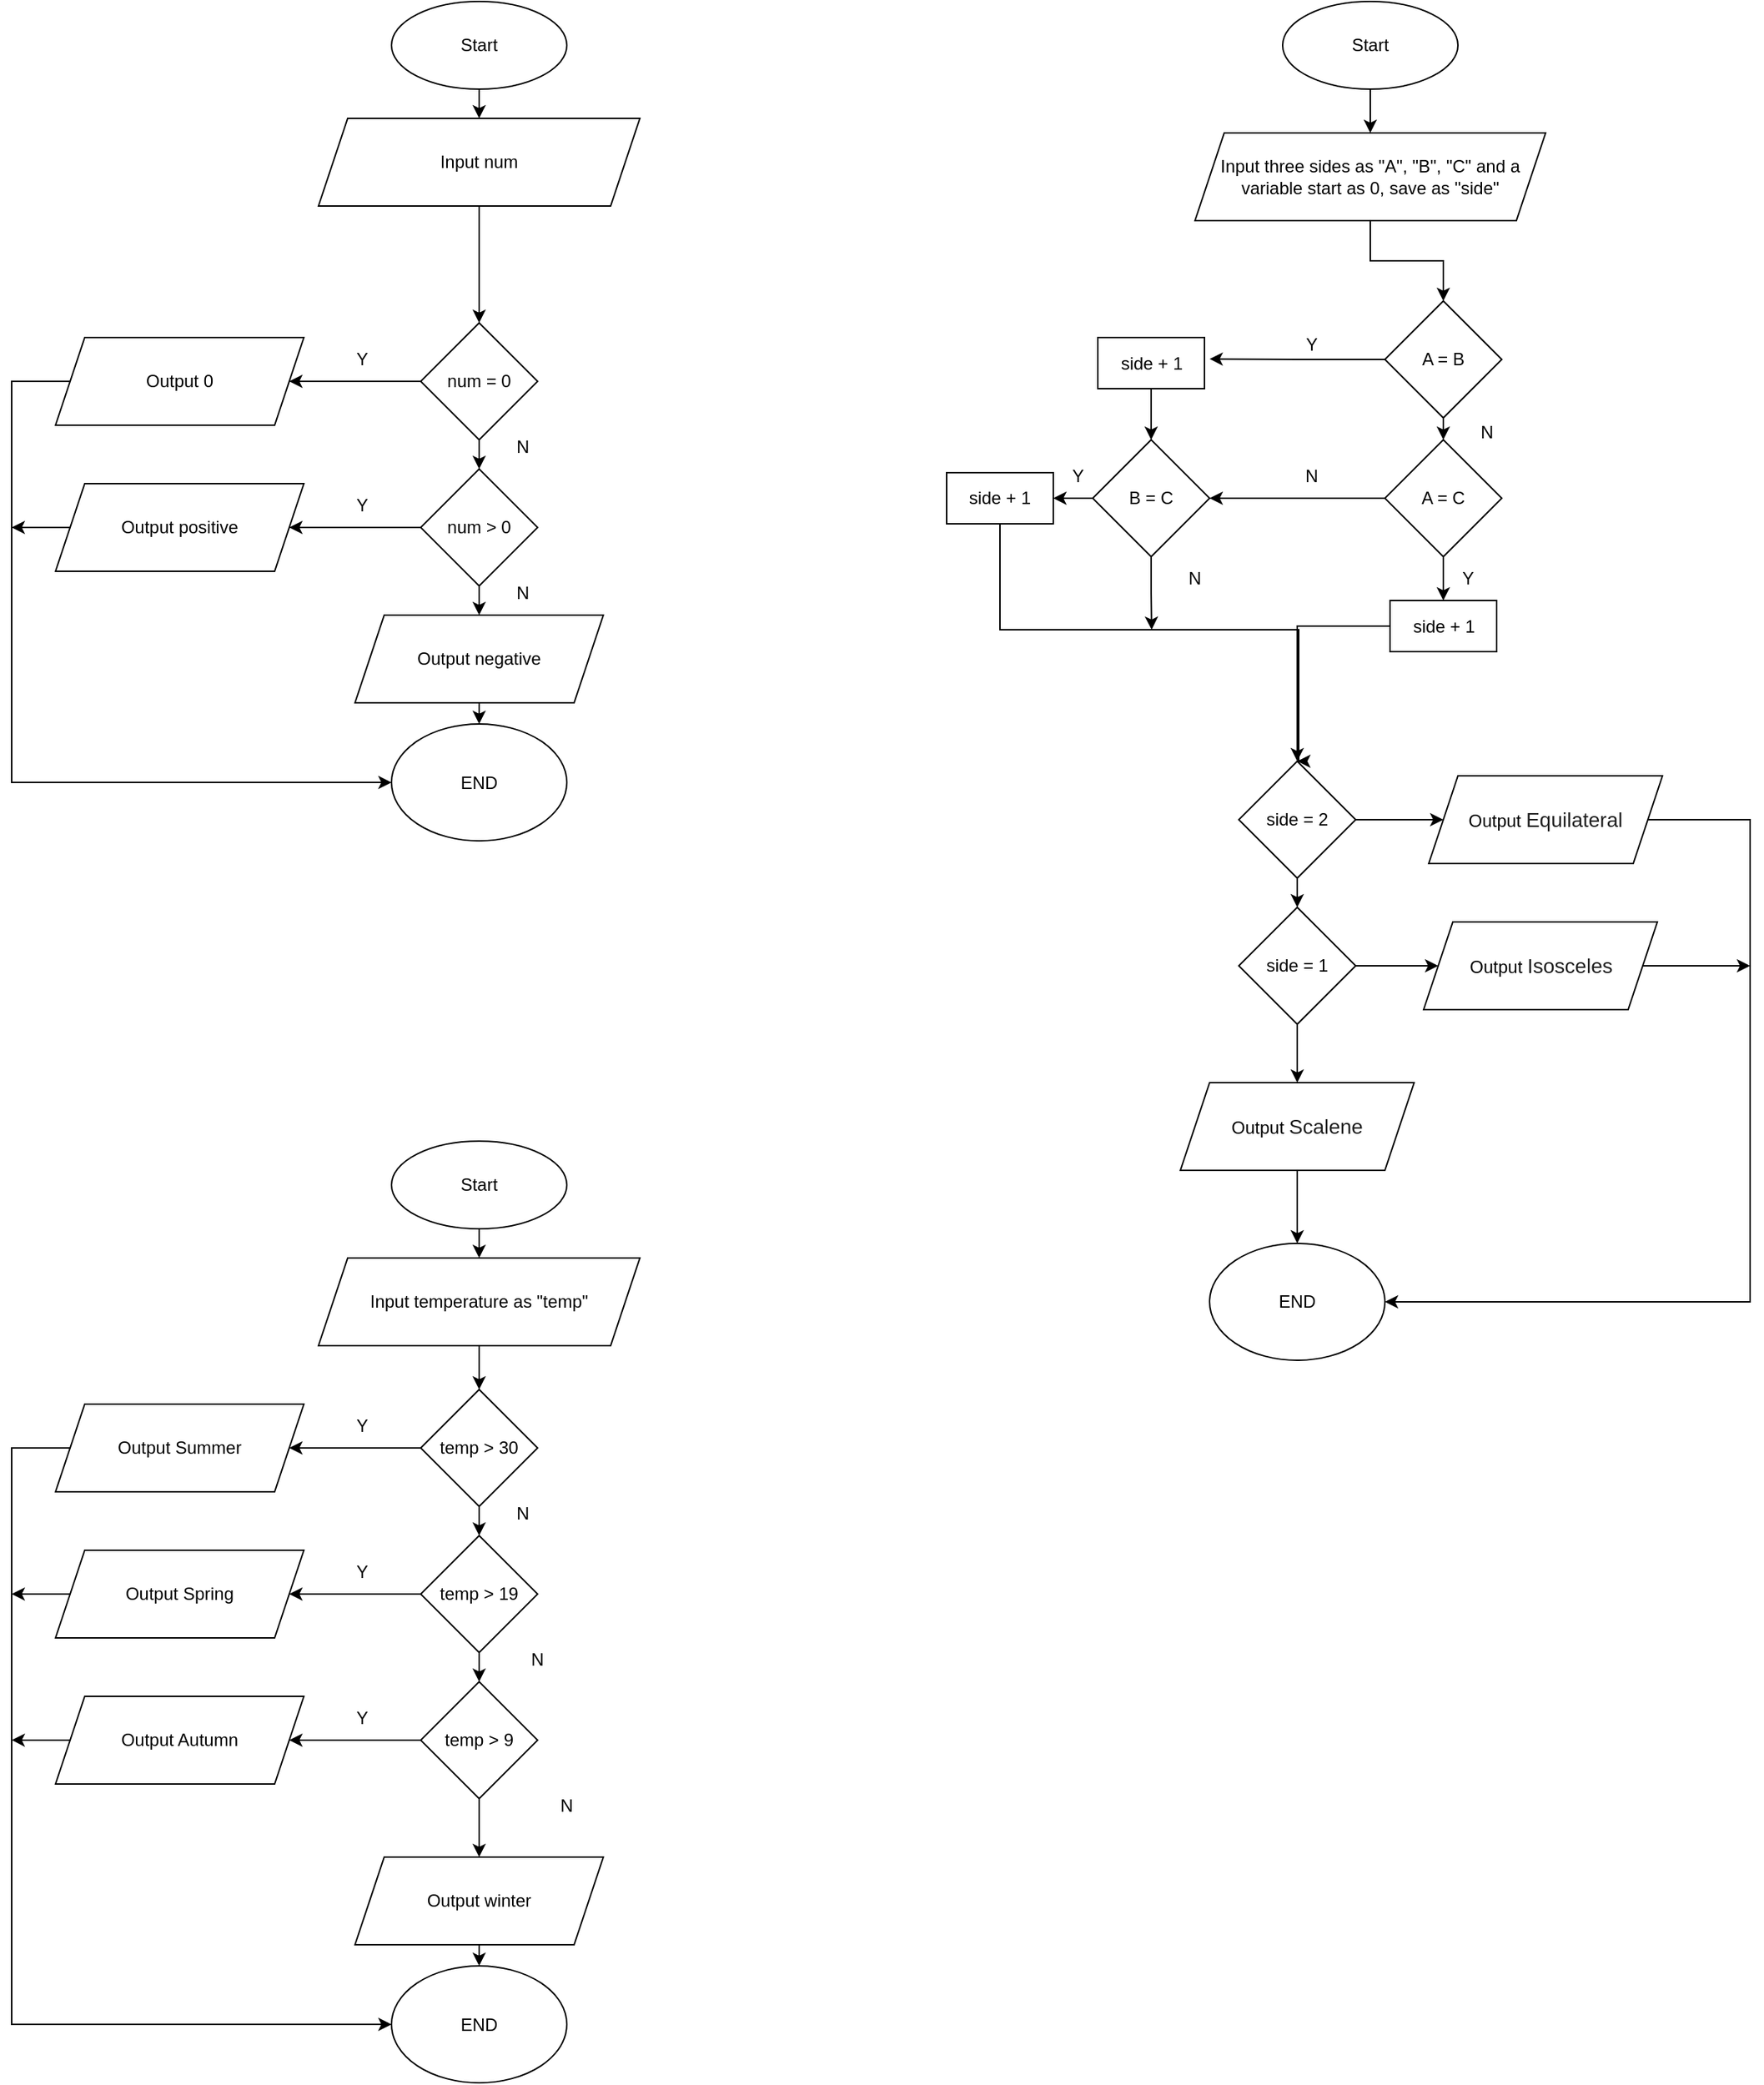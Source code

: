<mxfile version="26.2.2">
  <diagram name="第 1 页" id="eC2Kco5h_vt9p9tLWTmq">
    <mxGraphModel dx="1519" dy="955" grid="1" gridSize="10" guides="1" tooltips="1" connect="1" arrows="1" fold="1" page="1" pageScale="1" pageWidth="827" pageHeight="1169" math="0" shadow="0">
      <root>
        <mxCell id="0" />
        <mxCell id="1" parent="0" />
        <mxCell id="uq4aCa0WkTKRPATRxZhl-22" style="edgeStyle=orthogonalEdgeStyle;rounded=0;orthogonalLoop=1;jettySize=auto;html=1;exitX=0.5;exitY=1;exitDx=0;exitDy=0;entryX=0.5;entryY=0;entryDx=0;entryDy=0;" parent="1" source="uq4aCa0WkTKRPATRxZhl-1" target="uq4aCa0WkTKRPATRxZhl-2" edge="1">
          <mxGeometry relative="1" as="geometry" />
        </mxCell>
        <mxCell id="uq4aCa0WkTKRPATRxZhl-1" value="Start" style="ellipse;whiteSpace=wrap;html=1;" parent="1" vertex="1">
          <mxGeometry x="380" y="90" width="120" height="60" as="geometry" />
        </mxCell>
        <mxCell id="uq4aCa0WkTKRPATRxZhl-21" style="edgeStyle=orthogonalEdgeStyle;rounded=0;orthogonalLoop=1;jettySize=auto;html=1;exitX=0.5;exitY=1;exitDx=0;exitDy=0;entryX=0.5;entryY=0;entryDx=0;entryDy=0;" parent="1" source="uq4aCa0WkTKRPATRxZhl-2" target="uq4aCa0WkTKRPATRxZhl-10" edge="1">
          <mxGeometry relative="1" as="geometry">
            <mxPoint x="440" y="250.0" as="targetPoint" />
          </mxGeometry>
        </mxCell>
        <mxCell id="uq4aCa0WkTKRPATRxZhl-2" value="Input num" style="shape=parallelogram;perimeter=parallelogramPerimeter;whiteSpace=wrap;html=1;fixedSize=1;" parent="1" vertex="1">
          <mxGeometry x="330" y="170" width="220" height="60" as="geometry" />
        </mxCell>
        <mxCell id="qsWvdxj1EgRxqHzuY-iP-4" style="edgeStyle=orthogonalEdgeStyle;rounded=0;orthogonalLoop=1;jettySize=auto;html=1;exitX=0.5;exitY=1;exitDx=0;exitDy=0;entryX=0.5;entryY=0;entryDx=0;entryDy=0;" edge="1" parent="1" source="uq4aCa0WkTKRPATRxZhl-10" target="qsWvdxj1EgRxqHzuY-iP-1">
          <mxGeometry relative="1" as="geometry" />
        </mxCell>
        <mxCell id="qsWvdxj1EgRxqHzuY-iP-7" style="edgeStyle=orthogonalEdgeStyle;rounded=0;orthogonalLoop=1;jettySize=auto;html=1;exitX=0;exitY=0.5;exitDx=0;exitDy=0;" edge="1" parent="1" source="uq4aCa0WkTKRPATRxZhl-10" target="qsWvdxj1EgRxqHzuY-iP-3">
          <mxGeometry relative="1" as="geometry" />
        </mxCell>
        <mxCell id="uq4aCa0WkTKRPATRxZhl-10" value="num = 0" style="rhombus;whiteSpace=wrap;html=1;" parent="1" vertex="1">
          <mxGeometry x="400" y="310" width="80" height="80" as="geometry" />
        </mxCell>
        <mxCell id="uq4aCa0WkTKRPATRxZhl-24" style="edgeStyle=orthogonalEdgeStyle;rounded=0;orthogonalLoop=1;jettySize=auto;html=1;exitX=0.5;exitY=1;exitDx=0;exitDy=0;entryX=0.5;entryY=0;entryDx=0;entryDy=0;" parent="1" source="uq4aCa0WkTKRPATRxZhl-13" target="uq4aCa0WkTKRPATRxZhl-15" edge="1">
          <mxGeometry relative="1" as="geometry" />
        </mxCell>
        <mxCell id="uq4aCa0WkTKRPATRxZhl-13" value="Output negative" style="shape=parallelogram;perimeter=parallelogramPerimeter;whiteSpace=wrap;html=1;fixedSize=1;" parent="1" vertex="1">
          <mxGeometry x="355" y="510" width="170" height="60" as="geometry" />
        </mxCell>
        <mxCell id="uq4aCa0WkTKRPATRxZhl-15" value="END" style="ellipse;whiteSpace=wrap;html=1;" parent="1" vertex="1">
          <mxGeometry x="380" y="584.5" width="120" height="80" as="geometry" />
        </mxCell>
        <mxCell id="qsWvdxj1EgRxqHzuY-iP-5" style="edgeStyle=orthogonalEdgeStyle;rounded=0;orthogonalLoop=1;jettySize=auto;html=1;exitX=0.5;exitY=1;exitDx=0;exitDy=0;entryX=0.5;entryY=0;entryDx=0;entryDy=0;" edge="1" parent="1" source="qsWvdxj1EgRxqHzuY-iP-1" target="uq4aCa0WkTKRPATRxZhl-13">
          <mxGeometry relative="1" as="geometry" />
        </mxCell>
        <mxCell id="qsWvdxj1EgRxqHzuY-iP-6" style="edgeStyle=orthogonalEdgeStyle;rounded=0;orthogonalLoop=1;jettySize=auto;html=1;exitX=0;exitY=0.5;exitDx=0;exitDy=0;" edge="1" parent="1" source="qsWvdxj1EgRxqHzuY-iP-1" target="qsWvdxj1EgRxqHzuY-iP-2">
          <mxGeometry relative="1" as="geometry" />
        </mxCell>
        <mxCell id="qsWvdxj1EgRxqHzuY-iP-1" value="num &amp;gt; 0" style="rhombus;whiteSpace=wrap;html=1;" vertex="1" parent="1">
          <mxGeometry x="400" y="410" width="80" height="80" as="geometry" />
        </mxCell>
        <mxCell id="qsWvdxj1EgRxqHzuY-iP-11" style="edgeStyle=orthogonalEdgeStyle;rounded=0;orthogonalLoop=1;jettySize=auto;html=1;exitX=0;exitY=0.5;exitDx=0;exitDy=0;" edge="1" parent="1" source="qsWvdxj1EgRxqHzuY-iP-2">
          <mxGeometry relative="1" as="geometry">
            <mxPoint x="120" y="450" as="targetPoint" />
          </mxGeometry>
        </mxCell>
        <mxCell id="qsWvdxj1EgRxqHzuY-iP-2" value="Output positive" style="shape=parallelogram;perimeter=parallelogramPerimeter;whiteSpace=wrap;html=1;fixedSize=1;" vertex="1" parent="1">
          <mxGeometry x="150" y="420" width="170" height="60" as="geometry" />
        </mxCell>
        <mxCell id="qsWvdxj1EgRxqHzuY-iP-10" style="edgeStyle=orthogonalEdgeStyle;rounded=0;orthogonalLoop=1;jettySize=auto;html=1;exitX=0;exitY=0.5;exitDx=0;exitDy=0;entryX=0;entryY=0.5;entryDx=0;entryDy=0;" edge="1" parent="1" source="qsWvdxj1EgRxqHzuY-iP-3" target="uq4aCa0WkTKRPATRxZhl-15">
          <mxGeometry relative="1" as="geometry">
            <Array as="points">
              <mxPoint x="120" y="350" />
              <mxPoint x="120" y="625" />
            </Array>
          </mxGeometry>
        </mxCell>
        <mxCell id="qsWvdxj1EgRxqHzuY-iP-3" value="Output 0" style="shape=parallelogram;perimeter=parallelogramPerimeter;whiteSpace=wrap;html=1;fixedSize=1;" vertex="1" parent="1">
          <mxGeometry x="150" y="320" width="170" height="60" as="geometry" />
        </mxCell>
        <mxCell id="qsWvdxj1EgRxqHzuY-iP-12" value="Y" style="text;html=1;align=center;verticalAlign=middle;whiteSpace=wrap;rounded=0;" vertex="1" parent="1">
          <mxGeometry x="330" y="320" width="60" height="30" as="geometry" />
        </mxCell>
        <mxCell id="qsWvdxj1EgRxqHzuY-iP-13" value="Y" style="text;html=1;align=center;verticalAlign=middle;whiteSpace=wrap;rounded=0;" vertex="1" parent="1">
          <mxGeometry x="330" y="420" width="60" height="30" as="geometry" />
        </mxCell>
        <mxCell id="qsWvdxj1EgRxqHzuY-iP-14" value="N" style="text;html=1;align=center;verticalAlign=middle;whiteSpace=wrap;rounded=0;" vertex="1" parent="1">
          <mxGeometry x="440" y="380" width="60" height="30" as="geometry" />
        </mxCell>
        <mxCell id="qsWvdxj1EgRxqHzuY-iP-15" value="N" style="text;html=1;align=center;verticalAlign=middle;whiteSpace=wrap;rounded=0;" vertex="1" parent="1">
          <mxGeometry x="440" y="480" width="60" height="30" as="geometry" />
        </mxCell>
        <mxCell id="qsWvdxj1EgRxqHzuY-iP-49" style="edgeStyle=orthogonalEdgeStyle;rounded=0;orthogonalLoop=1;jettySize=auto;html=1;exitX=0.5;exitY=1;exitDx=0;exitDy=0;entryX=0.5;entryY=0;entryDx=0;entryDy=0;" edge="1" parent="1" source="qsWvdxj1EgRxqHzuY-iP-17" target="qsWvdxj1EgRxqHzuY-iP-19">
          <mxGeometry relative="1" as="geometry" />
        </mxCell>
        <mxCell id="qsWvdxj1EgRxqHzuY-iP-17" value="Start" style="ellipse;whiteSpace=wrap;html=1;" vertex="1" parent="1">
          <mxGeometry x="990" y="90" width="120" height="60" as="geometry" />
        </mxCell>
        <mxCell id="qsWvdxj1EgRxqHzuY-iP-18" value="END" style="ellipse;whiteSpace=wrap;html=1;" vertex="1" parent="1">
          <mxGeometry x="940" y="940" width="120" height="80" as="geometry" />
        </mxCell>
        <mxCell id="qsWvdxj1EgRxqHzuY-iP-48" style="edgeStyle=orthogonalEdgeStyle;rounded=0;orthogonalLoop=1;jettySize=auto;html=1;exitX=0.5;exitY=1;exitDx=0;exitDy=0;entryX=0.5;entryY=0;entryDx=0;entryDy=0;" edge="1" parent="1" source="qsWvdxj1EgRxqHzuY-iP-19" target="qsWvdxj1EgRxqHzuY-iP-20">
          <mxGeometry relative="1" as="geometry" />
        </mxCell>
        <mxCell id="qsWvdxj1EgRxqHzuY-iP-19" value="Input three sides as &quot;A&quot;, &quot;B&quot;, &quot;C&quot; and a variable start as 0, save as &quot;side&quot;" style="shape=parallelogram;perimeter=parallelogramPerimeter;whiteSpace=wrap;html=1;fixedSize=1;" vertex="1" parent="1">
          <mxGeometry x="930" y="180" width="240" height="60" as="geometry" />
        </mxCell>
        <mxCell id="qsWvdxj1EgRxqHzuY-iP-34" style="edgeStyle=orthogonalEdgeStyle;rounded=0;orthogonalLoop=1;jettySize=auto;html=1;exitX=0;exitY=0.5;exitDx=0;exitDy=0;" edge="1" parent="1" source="qsWvdxj1EgRxqHzuY-iP-20">
          <mxGeometry relative="1" as="geometry">
            <mxPoint x="940" y="334.667" as="targetPoint" />
          </mxGeometry>
        </mxCell>
        <mxCell id="qsWvdxj1EgRxqHzuY-iP-35" style="edgeStyle=orthogonalEdgeStyle;rounded=0;orthogonalLoop=1;jettySize=auto;html=1;exitX=0.5;exitY=1;exitDx=0;exitDy=0;entryX=0.5;entryY=0;entryDx=0;entryDy=0;" edge="1" parent="1" source="qsWvdxj1EgRxqHzuY-iP-20" target="qsWvdxj1EgRxqHzuY-iP-22">
          <mxGeometry relative="1" as="geometry" />
        </mxCell>
        <mxCell id="qsWvdxj1EgRxqHzuY-iP-20" value="A = B" style="rhombus;whiteSpace=wrap;html=1;" vertex="1" parent="1">
          <mxGeometry x="1060" y="295" width="80" height="80" as="geometry" />
        </mxCell>
        <mxCell id="qsWvdxj1EgRxqHzuY-iP-52" style="edgeStyle=orthogonalEdgeStyle;rounded=0;orthogonalLoop=1;jettySize=auto;html=1;exitX=0;exitY=0.5;exitDx=0;exitDy=0;entryX=1;entryY=0.5;entryDx=0;entryDy=0;" edge="1" parent="1" source="qsWvdxj1EgRxqHzuY-iP-21" target="qsWvdxj1EgRxqHzuY-iP-24">
          <mxGeometry relative="1" as="geometry" />
        </mxCell>
        <mxCell id="qsWvdxj1EgRxqHzuY-iP-55" style="edgeStyle=orthogonalEdgeStyle;rounded=0;orthogonalLoop=1;jettySize=auto;html=1;exitX=0.5;exitY=1;exitDx=0;exitDy=0;" edge="1" parent="1" source="qsWvdxj1EgRxqHzuY-iP-21">
          <mxGeometry relative="1" as="geometry">
            <mxPoint x="900.333" y="520" as="targetPoint" />
          </mxGeometry>
        </mxCell>
        <mxCell id="qsWvdxj1EgRxqHzuY-iP-21" value="B = C" style="rhombus;whiteSpace=wrap;html=1;" vertex="1" parent="1">
          <mxGeometry x="860" y="390" width="80" height="80" as="geometry" />
        </mxCell>
        <mxCell id="qsWvdxj1EgRxqHzuY-iP-36" style="edgeStyle=orthogonalEdgeStyle;rounded=0;orthogonalLoop=1;jettySize=auto;html=1;exitX=0.5;exitY=1;exitDx=0;exitDy=0;entryX=0.5;entryY=0;entryDx=0;entryDy=0;" edge="1" parent="1" source="qsWvdxj1EgRxqHzuY-iP-22" target="qsWvdxj1EgRxqHzuY-iP-25">
          <mxGeometry relative="1" as="geometry" />
        </mxCell>
        <mxCell id="qsWvdxj1EgRxqHzuY-iP-37" style="edgeStyle=orthogonalEdgeStyle;rounded=0;orthogonalLoop=1;jettySize=auto;html=1;exitX=0;exitY=0.5;exitDx=0;exitDy=0;entryX=1;entryY=0.5;entryDx=0;entryDy=0;" edge="1" parent="1" source="qsWvdxj1EgRxqHzuY-iP-22" target="qsWvdxj1EgRxqHzuY-iP-21">
          <mxGeometry relative="1" as="geometry" />
        </mxCell>
        <mxCell id="qsWvdxj1EgRxqHzuY-iP-22" value="A = C" style="rhombus;whiteSpace=wrap;html=1;" vertex="1" parent="1">
          <mxGeometry x="1060" y="390" width="80" height="80" as="geometry" />
        </mxCell>
        <mxCell id="qsWvdxj1EgRxqHzuY-iP-38" style="edgeStyle=orthogonalEdgeStyle;rounded=0;orthogonalLoop=1;jettySize=auto;html=1;exitX=0.5;exitY=1;exitDx=0;exitDy=0;entryX=0.5;entryY=0;entryDx=0;entryDy=0;" edge="1" parent="1" source="qsWvdxj1EgRxqHzuY-iP-23" target="qsWvdxj1EgRxqHzuY-iP-21">
          <mxGeometry relative="1" as="geometry" />
        </mxCell>
        <mxCell id="qsWvdxj1EgRxqHzuY-iP-23" value="side + 1" style="rounded=0;whiteSpace=wrap;html=1;" vertex="1" parent="1">
          <mxGeometry x="863.5" y="320" width="73" height="35" as="geometry" />
        </mxCell>
        <mxCell id="qsWvdxj1EgRxqHzuY-iP-54" style="edgeStyle=orthogonalEdgeStyle;rounded=0;orthogonalLoop=1;jettySize=auto;html=1;exitX=0.5;exitY=1;exitDx=0;exitDy=0;" edge="1" parent="1" source="qsWvdxj1EgRxqHzuY-iP-24">
          <mxGeometry relative="1" as="geometry">
            <mxPoint x="1000" y="610" as="targetPoint" />
            <Array as="points">
              <mxPoint x="797" y="520" />
              <mxPoint x="1001" y="520" />
              <mxPoint x="1001" y="610" />
            </Array>
          </mxGeometry>
        </mxCell>
        <mxCell id="qsWvdxj1EgRxqHzuY-iP-24" value="side + 1" style="rounded=0;whiteSpace=wrap;html=1;" vertex="1" parent="1">
          <mxGeometry x="760" y="412.5" width="73" height="35" as="geometry" />
        </mxCell>
        <mxCell id="qsWvdxj1EgRxqHzuY-iP-41" style="edgeStyle=orthogonalEdgeStyle;rounded=0;orthogonalLoop=1;jettySize=auto;html=1;exitX=0;exitY=0.5;exitDx=0;exitDy=0;entryX=0.5;entryY=0;entryDx=0;entryDy=0;" edge="1" parent="1" source="qsWvdxj1EgRxqHzuY-iP-25" target="qsWvdxj1EgRxqHzuY-iP-29">
          <mxGeometry relative="1" as="geometry">
            <Array as="points">
              <mxPoint x="1000" y="518" />
            </Array>
          </mxGeometry>
        </mxCell>
        <mxCell id="qsWvdxj1EgRxqHzuY-iP-25" value="side + 1" style="rounded=0;whiteSpace=wrap;html=1;" vertex="1" parent="1">
          <mxGeometry x="1063.5" y="500" width="73" height="35" as="geometry" />
        </mxCell>
        <mxCell id="qsWvdxj1EgRxqHzuY-iP-42" style="edgeStyle=orthogonalEdgeStyle;rounded=0;orthogonalLoop=1;jettySize=auto;html=1;exitX=1;exitY=0.5;exitDx=0;exitDy=0;" edge="1" parent="1" source="qsWvdxj1EgRxqHzuY-iP-29" target="qsWvdxj1EgRxqHzuY-iP-31">
          <mxGeometry relative="1" as="geometry" />
        </mxCell>
        <mxCell id="qsWvdxj1EgRxqHzuY-iP-43" style="edgeStyle=orthogonalEdgeStyle;rounded=0;orthogonalLoop=1;jettySize=auto;html=1;exitX=0.5;exitY=1;exitDx=0;exitDy=0;entryX=0.5;entryY=0;entryDx=0;entryDy=0;" edge="1" parent="1" source="qsWvdxj1EgRxqHzuY-iP-29" target="qsWvdxj1EgRxqHzuY-iP-30">
          <mxGeometry relative="1" as="geometry" />
        </mxCell>
        <mxCell id="qsWvdxj1EgRxqHzuY-iP-29" value="side = 2" style="rhombus;whiteSpace=wrap;html=1;" vertex="1" parent="1">
          <mxGeometry x="960" y="610" width="80" height="80" as="geometry" />
        </mxCell>
        <mxCell id="qsWvdxj1EgRxqHzuY-iP-44" style="edgeStyle=orthogonalEdgeStyle;rounded=0;orthogonalLoop=1;jettySize=auto;html=1;exitX=1;exitY=0.5;exitDx=0;exitDy=0;" edge="1" parent="1" source="qsWvdxj1EgRxqHzuY-iP-30" target="qsWvdxj1EgRxqHzuY-iP-32">
          <mxGeometry relative="1" as="geometry" />
        </mxCell>
        <mxCell id="qsWvdxj1EgRxqHzuY-iP-45" style="edgeStyle=orthogonalEdgeStyle;rounded=0;orthogonalLoop=1;jettySize=auto;html=1;exitX=0.5;exitY=1;exitDx=0;exitDy=0;entryX=0.5;entryY=0;entryDx=0;entryDy=0;" edge="1" parent="1" source="qsWvdxj1EgRxqHzuY-iP-30" target="qsWvdxj1EgRxqHzuY-iP-33">
          <mxGeometry relative="1" as="geometry" />
        </mxCell>
        <mxCell id="qsWvdxj1EgRxqHzuY-iP-30" value="side = 1" style="rhombus;whiteSpace=wrap;html=1;" vertex="1" parent="1">
          <mxGeometry x="960" y="710" width="80" height="80" as="geometry" />
        </mxCell>
        <mxCell id="qsWvdxj1EgRxqHzuY-iP-56" style="edgeStyle=orthogonalEdgeStyle;rounded=0;orthogonalLoop=1;jettySize=auto;html=1;exitX=1;exitY=0.5;exitDx=0;exitDy=0;entryX=1;entryY=0.5;entryDx=0;entryDy=0;" edge="1" parent="1" source="qsWvdxj1EgRxqHzuY-iP-31" target="qsWvdxj1EgRxqHzuY-iP-18">
          <mxGeometry relative="1" as="geometry">
            <Array as="points">
              <mxPoint x="1310" y="650" />
              <mxPoint x="1310" y="980" />
            </Array>
          </mxGeometry>
        </mxCell>
        <mxCell id="qsWvdxj1EgRxqHzuY-iP-31" value="Output&amp;nbsp;&lt;span style=&quot;color: rgb(31, 31, 31); font-family: Arial, sans-serif; font-size: 14px; text-align: left; background-color: rgb(255, 255, 255);&quot;&gt;Equilateral&lt;/span&gt;" style="shape=parallelogram;perimeter=parallelogramPerimeter;whiteSpace=wrap;html=1;fixedSize=1;" vertex="1" parent="1">
          <mxGeometry x="1090" y="620" width="160" height="60" as="geometry" />
        </mxCell>
        <mxCell id="qsWvdxj1EgRxqHzuY-iP-57" style="edgeStyle=orthogonalEdgeStyle;rounded=0;orthogonalLoop=1;jettySize=auto;html=1;exitX=1;exitY=0.5;exitDx=0;exitDy=0;" edge="1" parent="1" source="qsWvdxj1EgRxqHzuY-iP-32">
          <mxGeometry relative="1" as="geometry">
            <mxPoint x="1310" y="750" as="targetPoint" />
          </mxGeometry>
        </mxCell>
        <mxCell id="qsWvdxj1EgRxqHzuY-iP-32" value="Output&amp;nbsp;&lt;span style=&quot;color: rgb(31, 31, 31); font-family: Arial, sans-serif; font-size: 14px; text-align: left; background-color: rgb(255, 255, 255);&quot;&gt;Isosceles&lt;/span&gt;" style="shape=parallelogram;perimeter=parallelogramPerimeter;whiteSpace=wrap;html=1;fixedSize=1;" vertex="1" parent="1">
          <mxGeometry x="1086.5" y="720" width="160" height="60" as="geometry" />
        </mxCell>
        <mxCell id="qsWvdxj1EgRxqHzuY-iP-47" style="edgeStyle=orthogonalEdgeStyle;rounded=0;orthogonalLoop=1;jettySize=auto;html=1;exitX=0.5;exitY=1;exitDx=0;exitDy=0;entryX=0.5;entryY=0;entryDx=0;entryDy=0;" edge="1" parent="1" source="qsWvdxj1EgRxqHzuY-iP-33" target="qsWvdxj1EgRxqHzuY-iP-18">
          <mxGeometry relative="1" as="geometry" />
        </mxCell>
        <mxCell id="qsWvdxj1EgRxqHzuY-iP-33" value="Output&amp;nbsp;&lt;span style=&quot;color: rgb(31, 31, 31); font-family: Arial, sans-serif; font-size: 14px; text-align: left; background-color: rgb(255, 255, 255);&quot;&gt;Scalene&lt;/span&gt;" style="shape=parallelogram;perimeter=parallelogramPerimeter;whiteSpace=wrap;html=1;fixedSize=1;" vertex="1" parent="1">
          <mxGeometry x="920" y="830" width="160" height="60" as="geometry" />
        </mxCell>
        <mxCell id="qsWvdxj1EgRxqHzuY-iP-50" value="Y" style="text;html=1;align=center;verticalAlign=middle;whiteSpace=wrap;rounded=0;" vertex="1" parent="1">
          <mxGeometry x="980" y="310" width="60" height="30" as="geometry" />
        </mxCell>
        <mxCell id="qsWvdxj1EgRxqHzuY-iP-51" value="Y" style="text;html=1;align=center;verticalAlign=middle;whiteSpace=wrap;rounded=0;" vertex="1" parent="1">
          <mxGeometry x="820" y="400" width="60" height="30" as="geometry" />
        </mxCell>
        <mxCell id="qsWvdxj1EgRxqHzuY-iP-53" value="Y" style="text;html=1;align=center;verticalAlign=middle;whiteSpace=wrap;rounded=0;" vertex="1" parent="1">
          <mxGeometry x="1086.5" y="470" width="60" height="30" as="geometry" />
        </mxCell>
        <mxCell id="qsWvdxj1EgRxqHzuY-iP-58" value="N" style="text;html=1;align=center;verticalAlign=middle;whiteSpace=wrap;rounded=0;" vertex="1" parent="1">
          <mxGeometry x="980" y="400" width="60" height="30" as="geometry" />
        </mxCell>
        <mxCell id="qsWvdxj1EgRxqHzuY-iP-59" value="N" style="text;html=1;align=center;verticalAlign=middle;whiteSpace=wrap;rounded=0;" vertex="1" parent="1">
          <mxGeometry x="900" y="470" width="60" height="30" as="geometry" />
        </mxCell>
        <mxCell id="qsWvdxj1EgRxqHzuY-iP-60" value="N" style="text;html=1;align=center;verticalAlign=middle;whiteSpace=wrap;rounded=0;" vertex="1" parent="1">
          <mxGeometry x="1100" y="370" width="60" height="30" as="geometry" />
        </mxCell>
        <mxCell id="qsWvdxj1EgRxqHzuY-iP-61" style="edgeStyle=orthogonalEdgeStyle;rounded=0;orthogonalLoop=1;jettySize=auto;html=1;exitX=0.5;exitY=1;exitDx=0;exitDy=0;entryX=0.5;entryY=0;entryDx=0;entryDy=0;" edge="1" parent="1" source="qsWvdxj1EgRxqHzuY-iP-62" target="qsWvdxj1EgRxqHzuY-iP-64">
          <mxGeometry relative="1" as="geometry" />
        </mxCell>
        <mxCell id="qsWvdxj1EgRxqHzuY-iP-62" value="Start" style="ellipse;whiteSpace=wrap;html=1;" vertex="1" parent="1">
          <mxGeometry x="380" y="870" width="120" height="60" as="geometry" />
        </mxCell>
        <mxCell id="qsWvdxj1EgRxqHzuY-iP-63" style="edgeStyle=orthogonalEdgeStyle;rounded=0;orthogonalLoop=1;jettySize=auto;html=1;exitX=0.5;exitY=1;exitDx=0;exitDy=0;entryX=0.5;entryY=0;entryDx=0;entryDy=0;" edge="1" parent="1" source="qsWvdxj1EgRxqHzuY-iP-64" target="qsWvdxj1EgRxqHzuY-iP-67">
          <mxGeometry relative="1" as="geometry">
            <mxPoint x="440" y="1030" as="targetPoint" />
          </mxGeometry>
        </mxCell>
        <mxCell id="qsWvdxj1EgRxqHzuY-iP-64" value="Input temperature as &quot;temp&quot;" style="shape=parallelogram;perimeter=parallelogramPerimeter;whiteSpace=wrap;html=1;fixedSize=1;" vertex="1" parent="1">
          <mxGeometry x="330" y="950" width="220" height="60" as="geometry" />
        </mxCell>
        <mxCell id="qsWvdxj1EgRxqHzuY-iP-65" style="edgeStyle=orthogonalEdgeStyle;rounded=0;orthogonalLoop=1;jettySize=auto;html=1;exitX=0.5;exitY=1;exitDx=0;exitDy=0;entryX=0.5;entryY=0;entryDx=0;entryDy=0;" edge="1" parent="1" source="qsWvdxj1EgRxqHzuY-iP-67" target="qsWvdxj1EgRxqHzuY-iP-73">
          <mxGeometry relative="1" as="geometry" />
        </mxCell>
        <mxCell id="qsWvdxj1EgRxqHzuY-iP-66" style="edgeStyle=orthogonalEdgeStyle;rounded=0;orthogonalLoop=1;jettySize=auto;html=1;exitX=0;exitY=0.5;exitDx=0;exitDy=0;" edge="1" parent="1" source="qsWvdxj1EgRxqHzuY-iP-67" target="qsWvdxj1EgRxqHzuY-iP-77">
          <mxGeometry relative="1" as="geometry" />
        </mxCell>
        <mxCell id="qsWvdxj1EgRxqHzuY-iP-67" value="temp &amp;gt; 30" style="rhombus;whiteSpace=wrap;html=1;" vertex="1" parent="1">
          <mxGeometry x="400" y="1040" width="80" height="80" as="geometry" />
        </mxCell>
        <mxCell id="qsWvdxj1EgRxqHzuY-iP-68" style="edgeStyle=orthogonalEdgeStyle;rounded=0;orthogonalLoop=1;jettySize=auto;html=1;exitX=0.5;exitY=1;exitDx=0;exitDy=0;entryX=0.5;entryY=0;entryDx=0;entryDy=0;" edge="1" parent="1" source="qsWvdxj1EgRxqHzuY-iP-69" target="qsWvdxj1EgRxqHzuY-iP-70">
          <mxGeometry relative="1" as="geometry" />
        </mxCell>
        <mxCell id="qsWvdxj1EgRxqHzuY-iP-69" value="Output winter" style="shape=parallelogram;perimeter=parallelogramPerimeter;whiteSpace=wrap;html=1;fixedSize=1;" vertex="1" parent="1">
          <mxGeometry x="355" y="1360" width="170" height="60" as="geometry" />
        </mxCell>
        <mxCell id="qsWvdxj1EgRxqHzuY-iP-70" value="END" style="ellipse;whiteSpace=wrap;html=1;" vertex="1" parent="1">
          <mxGeometry x="380" y="1434.5" width="120" height="80" as="geometry" />
        </mxCell>
        <mxCell id="qsWvdxj1EgRxqHzuY-iP-72" style="edgeStyle=orthogonalEdgeStyle;rounded=0;orthogonalLoop=1;jettySize=auto;html=1;exitX=0;exitY=0.5;exitDx=0;exitDy=0;" edge="1" parent="1" source="qsWvdxj1EgRxqHzuY-iP-73" target="qsWvdxj1EgRxqHzuY-iP-75">
          <mxGeometry relative="1" as="geometry" />
        </mxCell>
        <mxCell id="qsWvdxj1EgRxqHzuY-iP-90" style="edgeStyle=orthogonalEdgeStyle;rounded=0;orthogonalLoop=1;jettySize=auto;html=1;exitX=0.5;exitY=1;exitDx=0;exitDy=0;entryX=0.5;entryY=0;entryDx=0;entryDy=0;" edge="1" parent="1" source="qsWvdxj1EgRxqHzuY-iP-73" target="qsWvdxj1EgRxqHzuY-iP-83">
          <mxGeometry relative="1" as="geometry" />
        </mxCell>
        <mxCell id="qsWvdxj1EgRxqHzuY-iP-73" value="temp &amp;gt; 19" style="rhombus;whiteSpace=wrap;html=1;" vertex="1" parent="1">
          <mxGeometry x="400" y="1140" width="80" height="80" as="geometry" />
        </mxCell>
        <mxCell id="qsWvdxj1EgRxqHzuY-iP-74" style="edgeStyle=orthogonalEdgeStyle;rounded=0;orthogonalLoop=1;jettySize=auto;html=1;exitX=0;exitY=0.5;exitDx=0;exitDy=0;" edge="1" parent="1" source="qsWvdxj1EgRxqHzuY-iP-75">
          <mxGeometry relative="1" as="geometry">
            <mxPoint x="120" y="1180" as="targetPoint" />
          </mxGeometry>
        </mxCell>
        <mxCell id="qsWvdxj1EgRxqHzuY-iP-75" value="Output Spring" style="shape=parallelogram;perimeter=parallelogramPerimeter;whiteSpace=wrap;html=1;fixedSize=1;" vertex="1" parent="1">
          <mxGeometry x="150" y="1150" width="170" height="60" as="geometry" />
        </mxCell>
        <mxCell id="qsWvdxj1EgRxqHzuY-iP-76" style="edgeStyle=orthogonalEdgeStyle;rounded=0;orthogonalLoop=1;jettySize=auto;html=1;exitX=0;exitY=0.5;exitDx=0;exitDy=0;entryX=0;entryY=0.5;entryDx=0;entryDy=0;" edge="1" parent="1" source="qsWvdxj1EgRxqHzuY-iP-77" target="qsWvdxj1EgRxqHzuY-iP-70">
          <mxGeometry relative="1" as="geometry">
            <Array as="points">
              <mxPoint x="120" y="1080" />
              <mxPoint x="120" y="1475" />
            </Array>
          </mxGeometry>
        </mxCell>
        <mxCell id="qsWvdxj1EgRxqHzuY-iP-77" value="Output Summer" style="shape=parallelogram;perimeter=parallelogramPerimeter;whiteSpace=wrap;html=1;fixedSize=1;" vertex="1" parent="1">
          <mxGeometry x="150" y="1050" width="170" height="60" as="geometry" />
        </mxCell>
        <mxCell id="qsWvdxj1EgRxqHzuY-iP-78" value="Y" style="text;html=1;align=center;verticalAlign=middle;whiteSpace=wrap;rounded=0;" vertex="1" parent="1">
          <mxGeometry x="330" y="1050" width="60" height="30" as="geometry" />
        </mxCell>
        <mxCell id="qsWvdxj1EgRxqHzuY-iP-79" value="Y" style="text;html=1;align=center;verticalAlign=middle;whiteSpace=wrap;rounded=0;" vertex="1" parent="1">
          <mxGeometry x="330" y="1150" width="60" height="30" as="geometry" />
        </mxCell>
        <mxCell id="qsWvdxj1EgRxqHzuY-iP-80" value="N" style="text;html=1;align=center;verticalAlign=middle;whiteSpace=wrap;rounded=0;" vertex="1" parent="1">
          <mxGeometry x="440" y="1110" width="60" height="30" as="geometry" />
        </mxCell>
        <mxCell id="qsWvdxj1EgRxqHzuY-iP-81" value="N" style="text;html=1;align=center;verticalAlign=middle;whiteSpace=wrap;rounded=0;" vertex="1" parent="1">
          <mxGeometry x="450" y="1210" width="60" height="30" as="geometry" />
        </mxCell>
        <mxCell id="qsWvdxj1EgRxqHzuY-iP-82" style="edgeStyle=orthogonalEdgeStyle;rounded=0;orthogonalLoop=1;jettySize=auto;html=1;exitX=0;exitY=0.5;exitDx=0;exitDy=0;" edge="1" parent="1" source="qsWvdxj1EgRxqHzuY-iP-83" target="qsWvdxj1EgRxqHzuY-iP-84">
          <mxGeometry relative="1" as="geometry" />
        </mxCell>
        <mxCell id="qsWvdxj1EgRxqHzuY-iP-89" style="edgeStyle=orthogonalEdgeStyle;rounded=0;orthogonalLoop=1;jettySize=auto;html=1;exitX=0.5;exitY=1;exitDx=0;exitDy=0;entryX=0.5;entryY=0;entryDx=0;entryDy=0;" edge="1" parent="1" source="qsWvdxj1EgRxqHzuY-iP-83" target="qsWvdxj1EgRxqHzuY-iP-69">
          <mxGeometry relative="1" as="geometry" />
        </mxCell>
        <mxCell id="qsWvdxj1EgRxqHzuY-iP-83" value="temp &amp;gt; 9" style="rhombus;whiteSpace=wrap;html=1;" vertex="1" parent="1">
          <mxGeometry x="400" y="1240" width="80" height="80" as="geometry" />
        </mxCell>
        <mxCell id="qsWvdxj1EgRxqHzuY-iP-91" style="edgeStyle=orthogonalEdgeStyle;rounded=0;orthogonalLoop=1;jettySize=auto;html=1;exitX=0;exitY=0.5;exitDx=0;exitDy=0;" edge="1" parent="1" source="qsWvdxj1EgRxqHzuY-iP-84">
          <mxGeometry relative="1" as="geometry">
            <mxPoint x="120" y="1279.913" as="targetPoint" />
          </mxGeometry>
        </mxCell>
        <mxCell id="qsWvdxj1EgRxqHzuY-iP-84" value="Output Autumn" style="shape=parallelogram;perimeter=parallelogramPerimeter;whiteSpace=wrap;html=1;fixedSize=1;" vertex="1" parent="1">
          <mxGeometry x="150" y="1250" width="170" height="60" as="geometry" />
        </mxCell>
        <mxCell id="qsWvdxj1EgRxqHzuY-iP-85" value="Y" style="text;html=1;align=center;verticalAlign=middle;whiteSpace=wrap;rounded=0;" vertex="1" parent="1">
          <mxGeometry x="330" y="1250" width="60" height="30" as="geometry" />
        </mxCell>
        <mxCell id="qsWvdxj1EgRxqHzuY-iP-86" value="N" style="text;html=1;align=center;verticalAlign=middle;whiteSpace=wrap;rounded=0;" vertex="1" parent="1">
          <mxGeometry x="470" y="1310" width="60" height="30" as="geometry" />
        </mxCell>
      </root>
    </mxGraphModel>
  </diagram>
</mxfile>
